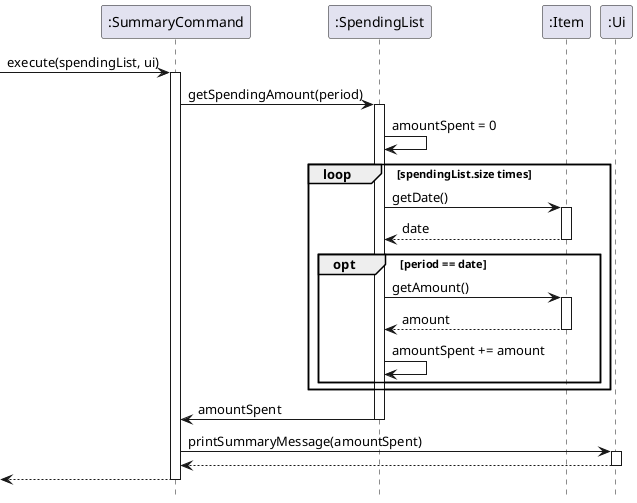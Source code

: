 @startuml
hide footbox

-> ":SummaryCommand": execute(spendingList, ui)
activate ":SummaryCommand"

":SummaryCommand" -> ":SpendingList": getSpendingAmount(period)
activate ":SpendingList"

":SpendingList" -> ":SpendingList": amountSpent = 0

loop spendingList.size times


":SpendingList" -> ":Item": getDate()
activate ":Item"
":Item" --> ":SpendingList": date
deactivate ":Item"

opt period == date
":SpendingList" -> ":Item": getAmount()
activate ":Item"
":Item" --> ":SpendingList": amount
deactivate ":Item"

":SpendingList" -> ":SpendingList": amountSpent += amount

end

end

":SpendingList" -> ":SummaryCommand": amountSpent
deactivate ":SpendingList"
":SummaryCommand" -> ":Ui" : printSummaryMessage(amountSpent)
activate ":Ui"
":Ui" --> ":SummaryCommand"
deactivate ":Ui"

<-- ":SummaryCommand"
deactivate ":SummaryCommand"
@enduml